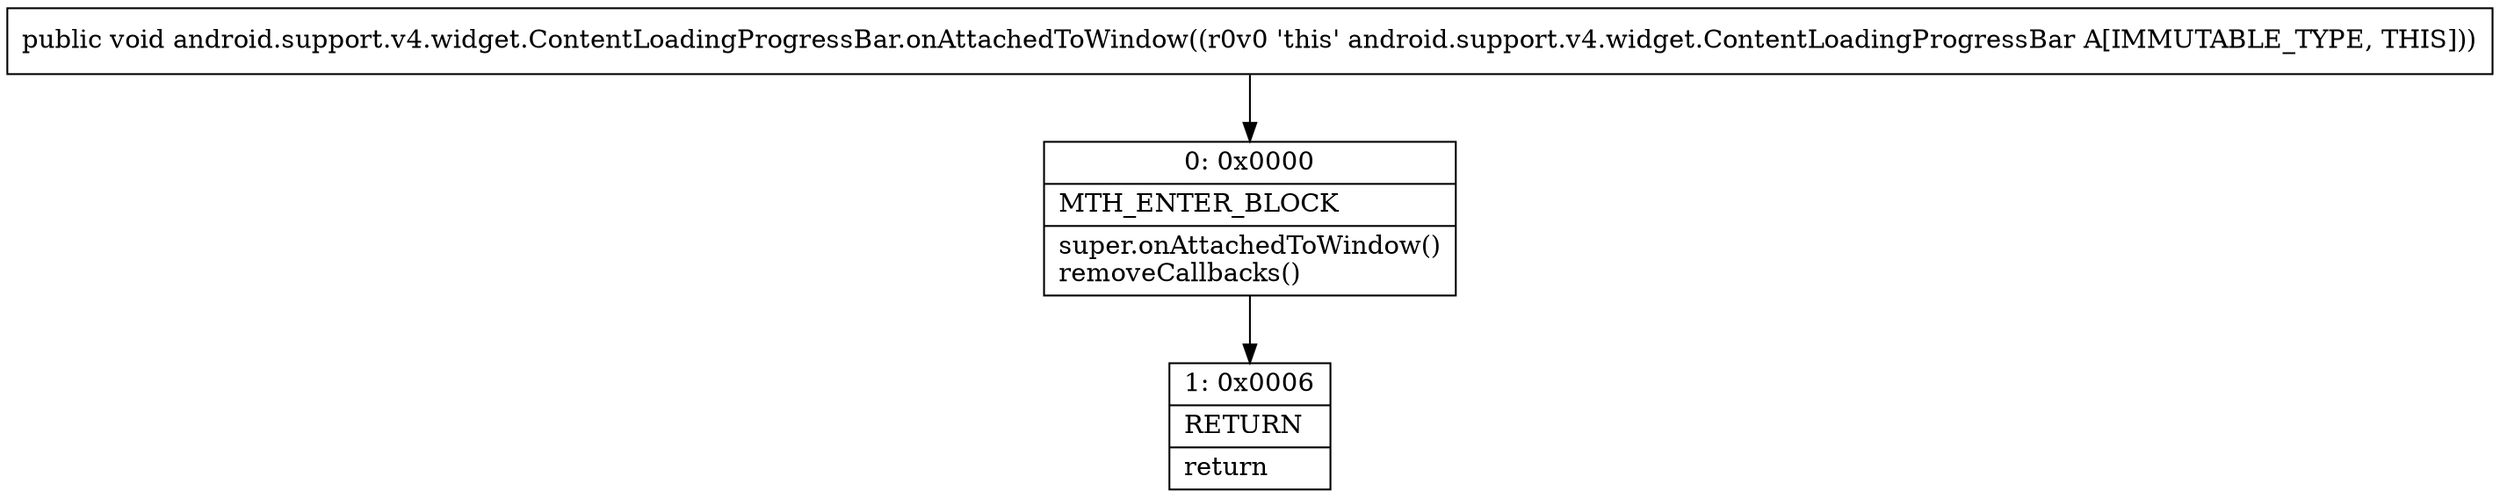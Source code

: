 digraph "CFG forandroid.support.v4.widget.ContentLoadingProgressBar.onAttachedToWindow()V" {
Node_0 [shape=record,label="{0\:\ 0x0000|MTH_ENTER_BLOCK\l|super.onAttachedToWindow()\lremoveCallbacks()\l}"];
Node_1 [shape=record,label="{1\:\ 0x0006|RETURN\l|return\l}"];
MethodNode[shape=record,label="{public void android.support.v4.widget.ContentLoadingProgressBar.onAttachedToWindow((r0v0 'this' android.support.v4.widget.ContentLoadingProgressBar A[IMMUTABLE_TYPE, THIS])) }"];
MethodNode -> Node_0;
Node_0 -> Node_1;
}

